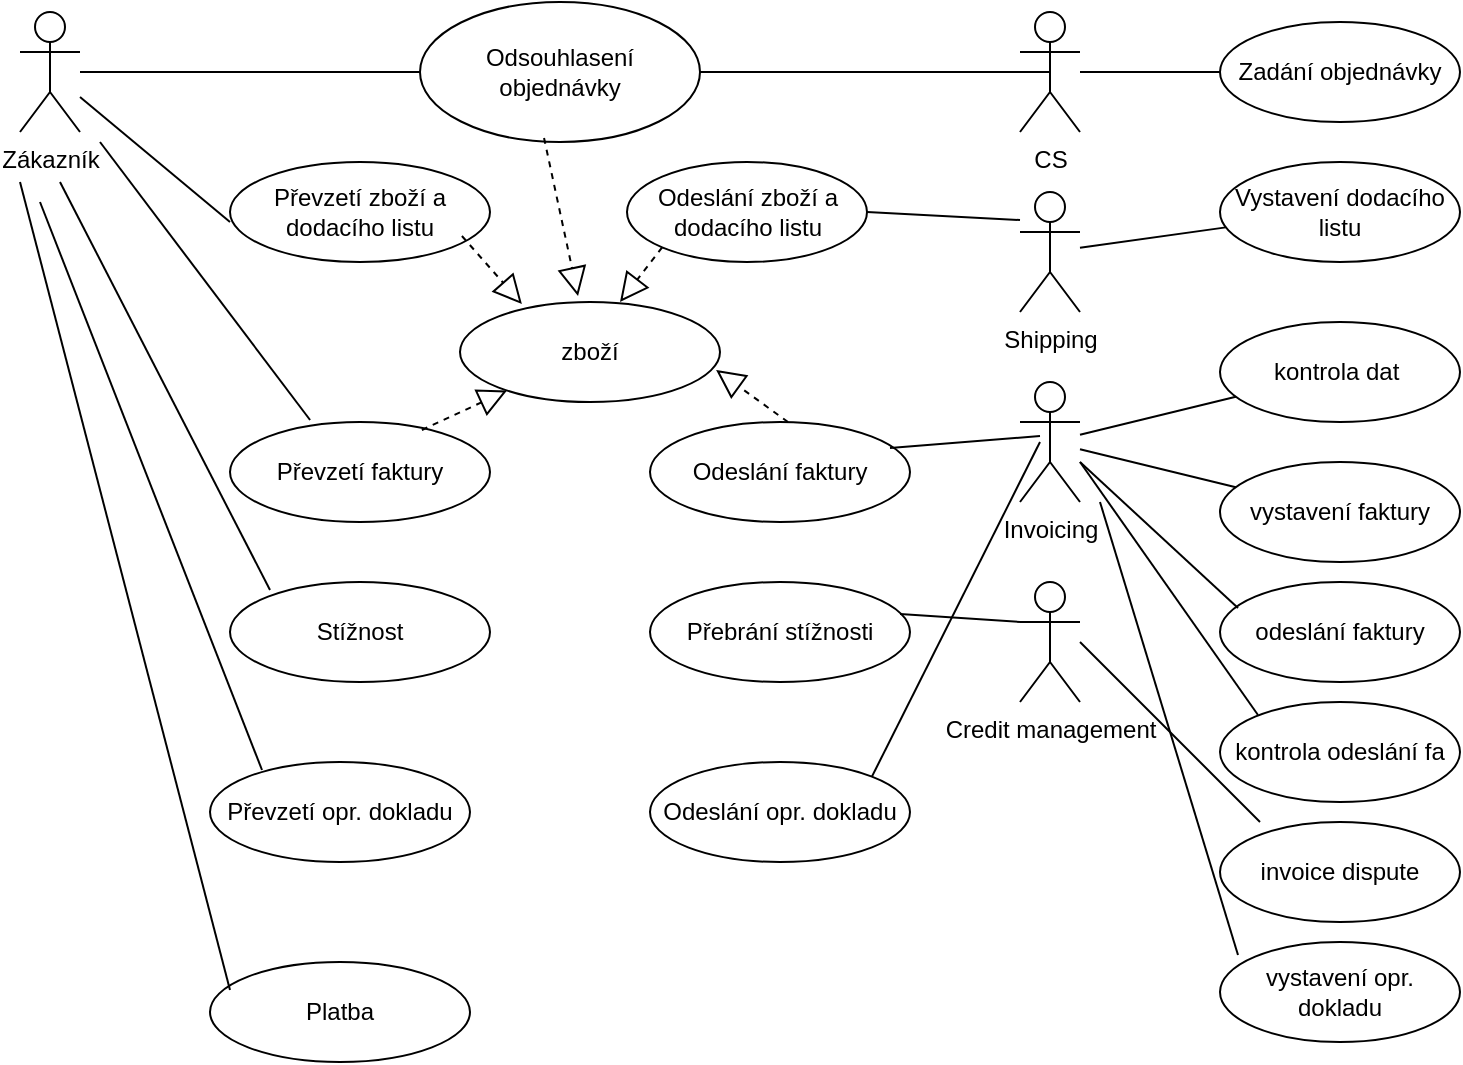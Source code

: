 <mxfile version="25.0.1">
  <diagram name="Stránka-1" id="jqo67n_8dntIajlroJTV">
    <mxGraphModel dx="880" dy="434" grid="1" gridSize="10" guides="1" tooltips="1" connect="1" arrows="1" fold="1" page="1" pageScale="1" pageWidth="827" pageHeight="1169" math="0" shadow="0">
      <root>
        <mxCell id="0" />
        <mxCell id="1" parent="0" />
        <mxCell id="_SmTZkAmCU5QlVaPjLsI-5" value="" style="edgeStyle=orthogonalEdgeStyle;rounded=0;orthogonalLoop=1;jettySize=auto;html=1;endArrow=none;endFill=0;" edge="1" parent="1" source="_SmTZkAmCU5QlVaPjLsI-1" target="_SmTZkAmCU5QlVaPjLsI-3">
          <mxGeometry relative="1" as="geometry" />
        </mxCell>
        <object label="Zákazník" Zákazník="" id="_SmTZkAmCU5QlVaPjLsI-1">
          <mxCell style="shape=umlActor;verticalLabelPosition=bottom;verticalAlign=top;html=1;" vertex="1" parent="1">
            <mxGeometry x="50" y="85" width="30" height="60" as="geometry" />
          </mxCell>
        </object>
        <mxCell id="_SmTZkAmCU5QlVaPjLsI-3" value="Odsouhlasení objednávky" style="ellipse;whiteSpace=wrap;html=1;" vertex="1" parent="1">
          <mxGeometry x="250" y="80" width="140" height="70" as="geometry" />
        </mxCell>
        <mxCell id="_SmTZkAmCU5QlVaPjLsI-6" style="edgeStyle=orthogonalEdgeStyle;rounded=0;orthogonalLoop=1;jettySize=auto;html=1;exitX=0.5;exitY=0.5;exitDx=0;exitDy=0;exitPerimeter=0;entryX=1;entryY=0.5;entryDx=0;entryDy=0;endArrow=none;endFill=0;" edge="1" parent="1" source="_SmTZkAmCU5QlVaPjLsI-4" target="_SmTZkAmCU5QlVaPjLsI-3">
          <mxGeometry relative="1" as="geometry" />
        </mxCell>
        <mxCell id="_SmTZkAmCU5QlVaPjLsI-4" value="CS" style="shape=umlActor;verticalLabelPosition=bottom;verticalAlign=top;html=1;" vertex="1" parent="1">
          <mxGeometry x="550" y="85" width="30" height="60" as="geometry" />
        </mxCell>
        <mxCell id="_SmTZkAmCU5QlVaPjLsI-7" value="Převzetí zboží a dodacího listu" style="ellipse;whiteSpace=wrap;html=1;" vertex="1" parent="1">
          <mxGeometry x="155" y="160" width="130" height="50" as="geometry" />
        </mxCell>
        <mxCell id="_SmTZkAmCU5QlVaPjLsI-8" value="Odeslání zboží a dodacího listu" style="ellipse;whiteSpace=wrap;html=1;" vertex="1" parent="1">
          <mxGeometry x="353.5" y="160" width="120" height="50" as="geometry" />
        </mxCell>
        <mxCell id="_SmTZkAmCU5QlVaPjLsI-9" value="zboží" style="ellipse;whiteSpace=wrap;html=1;" vertex="1" parent="1">
          <mxGeometry x="270" y="230" width="130" height="50" as="geometry" />
        </mxCell>
        <mxCell id="_SmTZkAmCU5QlVaPjLsI-10" value="Převzetí faktury" style="ellipse;whiteSpace=wrap;html=1;" vertex="1" parent="1">
          <mxGeometry x="155" y="290" width="130" height="50" as="geometry" />
        </mxCell>
        <mxCell id="_SmTZkAmCU5QlVaPjLsI-11" value="Odeslání faktury" style="ellipse;whiteSpace=wrap;html=1;" vertex="1" parent="1">
          <mxGeometry x="365" y="290" width="130" height="50" as="geometry" />
        </mxCell>
        <mxCell id="_SmTZkAmCU5QlVaPjLsI-12" value="Platba" style="ellipse;whiteSpace=wrap;html=1;" vertex="1" parent="1">
          <mxGeometry x="145" y="560" width="130" height="50" as="geometry" />
        </mxCell>
        <mxCell id="_SmTZkAmCU5QlVaPjLsI-13" value="Stížnost&lt;span style=&quot;color: rgba(0, 0, 0, 0); font-family: monospace; font-size: 0px; text-align: start; text-wrap-mode: nowrap;&quot;&gt;%3CmxGraphModel%3E%3Croot%3E%3CmxCell%20id%3D%220%22%2F%3E%3CmxCell%20id%3D%221%22%20parent%3D%220%22%2F%3E%3CmxCell%20id%3D%222%22%20value%3D%22P%C5%99evzet%C3%AD%20faktury%22%20style%3D%22ellipse%3BwhiteSpace%3Dwrap%3Bhtml%3D1%3B%22%20vertex%3D%221%22%20parent%3D%221%22%3E%3CmxGeometry%20x%3D%22100%22%20y%3D%22290%22%20width%3D%22130%22%20height%3D%2250%22%20as%3D%22geometry%22%2F%3E%3C%2FmxCell%3E%3C%2Froot%3E%3C%2FmxGraphModel%3E&lt;/span&gt;" style="ellipse;whiteSpace=wrap;html=1;" vertex="1" parent="1">
          <mxGeometry x="155" y="370" width="130" height="50" as="geometry" />
        </mxCell>
        <mxCell id="_SmTZkAmCU5QlVaPjLsI-14" value="Přebrání stížnosti" style="ellipse;whiteSpace=wrap;html=1;" vertex="1" parent="1">
          <mxGeometry x="365" y="370" width="130" height="50" as="geometry" />
        </mxCell>
        <mxCell id="_SmTZkAmCU5QlVaPjLsI-15" value="Odeslání opr. dokladu" style="ellipse;whiteSpace=wrap;html=1;" vertex="1" parent="1">
          <mxGeometry x="365" y="460" width="130" height="50" as="geometry" />
        </mxCell>
        <mxCell id="_SmTZkAmCU5QlVaPjLsI-16" value="Převzetí opr. dokladu" style="ellipse;whiteSpace=wrap;html=1;" vertex="1" parent="1">
          <mxGeometry x="145" y="460" width="130" height="50" as="geometry" />
        </mxCell>
        <mxCell id="_SmTZkAmCU5QlVaPjLsI-17" value="Shipping" style="shape=umlActor;verticalLabelPosition=bottom;verticalAlign=top;html=1;" vertex="1" parent="1">
          <mxGeometry x="550" y="175" width="30" height="60" as="geometry" />
        </mxCell>
        <mxCell id="_SmTZkAmCU5QlVaPjLsI-24" value="Invoicing" style="shape=umlActor;verticalLabelPosition=bottom;verticalAlign=top;html=1;" vertex="1" parent="1">
          <mxGeometry x="550" y="270" width="30" height="60" as="geometry" />
        </mxCell>
        <mxCell id="_SmTZkAmCU5QlVaPjLsI-26" value="Credit management" style="shape=umlActor;verticalLabelPosition=bottom;verticalAlign=top;html=1;" vertex="1" parent="1">
          <mxGeometry x="550" y="370" width="30" height="60" as="geometry" />
        </mxCell>
        <mxCell id="_SmTZkAmCU5QlVaPjLsI-30" value="" style="rounded=0;orthogonalLoop=1;jettySize=auto;html=1;endArrow=none;endFill=0;" edge="1" parent="1" source="_SmTZkAmCU5QlVaPjLsI-1">
          <mxGeometry relative="1" as="geometry">
            <mxPoint x="100" y="140" as="sourcePoint" />
            <mxPoint x="155" y="190" as="targetPoint" />
          </mxGeometry>
        </mxCell>
        <mxCell id="_SmTZkAmCU5QlVaPjLsI-31" value="" style="rounded=0;orthogonalLoop=1;jettySize=auto;html=1;endArrow=none;endFill=0;entryX=0.308;entryY=-0.02;entryDx=0;entryDy=0;entryPerimeter=0;" edge="1" parent="1" target="_SmTZkAmCU5QlVaPjLsI-10">
          <mxGeometry relative="1" as="geometry">
            <mxPoint x="90" y="150" as="sourcePoint" />
            <mxPoint x="145" y="230" as="targetPoint" />
          </mxGeometry>
        </mxCell>
        <mxCell id="_SmTZkAmCU5QlVaPjLsI-32" value="" style="rounded=0;orthogonalLoop=1;jettySize=auto;html=1;endArrow=none;endFill=0;entryX=0.308;entryY=-0.02;entryDx=0;entryDy=0;entryPerimeter=0;" edge="1" parent="1">
          <mxGeometry relative="1" as="geometry">
            <mxPoint x="70" y="170" as="sourcePoint" />
            <mxPoint x="175" y="374" as="targetPoint" />
          </mxGeometry>
        </mxCell>
        <mxCell id="_SmTZkAmCU5QlVaPjLsI-33" value="" style="rounded=0;orthogonalLoop=1;jettySize=auto;html=1;endArrow=none;endFill=0;entryX=0.2;entryY=0.08;entryDx=0;entryDy=0;entryPerimeter=0;" edge="1" parent="1" target="_SmTZkAmCU5QlVaPjLsI-16">
          <mxGeometry relative="1" as="geometry">
            <mxPoint x="60" y="180" as="sourcePoint" />
            <mxPoint x="165" y="460" as="targetPoint" />
          </mxGeometry>
        </mxCell>
        <mxCell id="_SmTZkAmCU5QlVaPjLsI-34" value="" style="rounded=0;orthogonalLoop=1;jettySize=auto;html=1;endArrow=none;endFill=0;entryX=0.2;entryY=0.08;entryDx=0;entryDy=0;entryPerimeter=0;" edge="1" parent="1">
          <mxGeometry relative="1" as="geometry">
            <mxPoint x="50" y="170" as="sourcePoint" />
            <mxPoint x="155" y="574" as="targetPoint" />
          </mxGeometry>
        </mxCell>
        <mxCell id="_SmTZkAmCU5QlVaPjLsI-35" value="" style="rounded=0;orthogonalLoop=1;jettySize=auto;html=1;endArrow=none;endFill=0;exitX=0.067;exitY=0.867;exitDx=0;exitDy=0;exitPerimeter=0;entryX=1;entryY=0.5;entryDx=0;entryDy=0;" edge="1" parent="1" target="_SmTZkAmCU5QlVaPjLsI-8">
          <mxGeometry relative="1" as="geometry">
            <mxPoint x="550" y="189.02" as="sourcePoint" />
            <mxPoint x="466.03" y="230" as="targetPoint" />
          </mxGeometry>
        </mxCell>
        <mxCell id="_SmTZkAmCU5QlVaPjLsI-36" value="" style="rounded=0;orthogonalLoop=1;jettySize=auto;html=1;endArrow=none;endFill=0;exitX=0.067;exitY=0.867;exitDx=0;exitDy=0;exitPerimeter=0;entryX=1;entryY=0.5;entryDx=0;entryDy=0;" edge="1" parent="1">
          <mxGeometry relative="1" as="geometry">
            <mxPoint x="560" y="297.01" as="sourcePoint" />
            <mxPoint x="485" y="302.99" as="targetPoint" />
          </mxGeometry>
        </mxCell>
        <mxCell id="_SmTZkAmCU5QlVaPjLsI-37" value="" style="rounded=0;orthogonalLoop=1;jettySize=auto;html=1;endArrow=none;endFill=0;entryX=1;entryY=0.5;entryDx=0;entryDy=0;exitX=0;exitY=0.333;exitDx=0;exitDy=0;exitPerimeter=0;" edge="1" parent="1" source="_SmTZkAmCU5QlVaPjLsI-26">
          <mxGeometry relative="1" as="geometry">
            <mxPoint x="540" y="380" as="sourcePoint" />
            <mxPoint x="490" y="385.98" as="targetPoint" />
          </mxGeometry>
        </mxCell>
        <mxCell id="_SmTZkAmCU5QlVaPjLsI-38" value="" style="rounded=0;orthogonalLoop=1;jettySize=auto;html=1;endArrow=none;endFill=0;entryX=1;entryY=0;entryDx=0;entryDy=0;" edge="1" parent="1" target="_SmTZkAmCU5QlVaPjLsI-15">
          <mxGeometry relative="1" as="geometry">
            <mxPoint x="560" y="300" as="sourcePoint" />
            <mxPoint x="485" y="317.99" as="targetPoint" />
          </mxGeometry>
        </mxCell>
        <mxCell id="_SmTZkAmCU5QlVaPjLsI-40" value="" style="endArrow=block;dashed=1;endFill=0;endSize=12;html=1;rounded=0;entryX=0.985;entryY=0.68;entryDx=0;entryDy=0;entryPerimeter=0;" edge="1" parent="1" target="_SmTZkAmCU5QlVaPjLsI-9">
          <mxGeometry width="160" relative="1" as="geometry">
            <mxPoint x="434" y="290" as="sourcePoint" />
            <mxPoint x="414" y="250" as="targetPoint" />
          </mxGeometry>
        </mxCell>
        <mxCell id="_SmTZkAmCU5QlVaPjLsI-41" value="" style="endArrow=block;dashed=1;endFill=0;endSize=12;html=1;rounded=0;exitX=0.738;exitY=0.08;exitDx=0;exitDy=0;exitPerimeter=0;" edge="1" parent="1" source="_SmTZkAmCU5QlVaPjLsI-10" target="_SmTZkAmCU5QlVaPjLsI-9">
          <mxGeometry width="160" relative="1" as="geometry">
            <mxPoint x="455.5" y="256" as="sourcePoint" />
            <mxPoint x="404.5" y="230" as="targetPoint" />
          </mxGeometry>
        </mxCell>
        <mxCell id="_SmTZkAmCU5QlVaPjLsI-43" value="" style="endArrow=block;dashed=1;endFill=0;endSize=12;html=1;rounded=0;exitX=0.892;exitY=0.74;exitDx=0;exitDy=0;exitPerimeter=0;entryX=0.238;entryY=0.02;entryDx=0;entryDy=0;entryPerimeter=0;" edge="1" parent="1" source="_SmTZkAmCU5QlVaPjLsI-7" target="_SmTZkAmCU5QlVaPjLsI-9">
          <mxGeometry width="160" relative="1" as="geometry">
            <mxPoint x="285" y="190" as="sourcePoint" />
            <mxPoint x="328" y="170" as="targetPoint" />
          </mxGeometry>
        </mxCell>
        <mxCell id="_SmTZkAmCU5QlVaPjLsI-44" value="" style="endArrow=block;dashed=1;endFill=0;endSize=12;html=1;rounded=0;exitX=0;exitY=1;exitDx=0;exitDy=0;" edge="1" parent="1" source="_SmTZkAmCU5QlVaPjLsI-8">
          <mxGeometry width="160" relative="1" as="geometry">
            <mxPoint x="295" y="200" as="sourcePoint" />
            <mxPoint x="350" y="230" as="targetPoint" />
          </mxGeometry>
        </mxCell>
        <mxCell id="_SmTZkAmCU5QlVaPjLsI-47" value="" style="endArrow=block;dashed=1;endFill=0;endSize=12;html=1;rounded=0;entryX=0.454;entryY=-0.06;entryDx=0;entryDy=0;entryPerimeter=0;exitX=0.443;exitY=0.971;exitDx=0;exitDy=0;exitPerimeter=0;" edge="1" parent="1" source="_SmTZkAmCU5QlVaPjLsI-3" target="_SmTZkAmCU5QlVaPjLsI-9">
          <mxGeometry width="160" relative="1" as="geometry">
            <mxPoint x="311" y="160" as="sourcePoint" />
            <mxPoint x="311" y="241" as="targetPoint" />
          </mxGeometry>
        </mxCell>
        <mxCell id="_SmTZkAmCU5QlVaPjLsI-56" value="" style="edgeStyle=orthogonalEdgeStyle;rounded=0;orthogonalLoop=1;jettySize=auto;html=1;endArrow=none;endFill=0;" edge="1" parent="1" source="_SmTZkAmCU5QlVaPjLsI-48" target="_SmTZkAmCU5QlVaPjLsI-4">
          <mxGeometry relative="1" as="geometry" />
        </mxCell>
        <mxCell id="_SmTZkAmCU5QlVaPjLsI-48" value="Zadání objednávky" style="ellipse;whiteSpace=wrap;html=1;" vertex="1" parent="1">
          <mxGeometry x="650" y="90" width="120" height="50" as="geometry" />
        </mxCell>
        <mxCell id="_SmTZkAmCU5QlVaPjLsI-57" value="" style="rounded=0;orthogonalLoop=1;jettySize=auto;html=1;endArrow=none;endFill=0;" edge="1" parent="1" source="_SmTZkAmCU5QlVaPjLsI-49" target="_SmTZkAmCU5QlVaPjLsI-17">
          <mxGeometry relative="1" as="geometry" />
        </mxCell>
        <mxCell id="_SmTZkAmCU5QlVaPjLsI-49" value="Vystavení dodacího listu" style="ellipse;whiteSpace=wrap;html=1;" vertex="1" parent="1">
          <mxGeometry x="650" y="160" width="120" height="50" as="geometry" />
        </mxCell>
        <mxCell id="_SmTZkAmCU5QlVaPjLsI-58" value="" style="rounded=0;orthogonalLoop=1;jettySize=auto;html=1;endArrow=none;endFill=0;" edge="1" parent="1" source="_SmTZkAmCU5QlVaPjLsI-50" target="_SmTZkAmCU5QlVaPjLsI-24">
          <mxGeometry relative="1" as="geometry" />
        </mxCell>
        <mxCell id="_SmTZkAmCU5QlVaPjLsI-50" value="kontrola dat&amp;nbsp;" style="ellipse;whiteSpace=wrap;html=1;" vertex="1" parent="1">
          <mxGeometry x="650" y="240" width="120" height="50" as="geometry" />
        </mxCell>
        <mxCell id="_SmTZkAmCU5QlVaPjLsI-59" value="" style="rounded=0;orthogonalLoop=1;jettySize=auto;html=1;endArrow=none;endFill=0;" edge="1" parent="1" source="_SmTZkAmCU5QlVaPjLsI-51" target="_SmTZkAmCU5QlVaPjLsI-24">
          <mxGeometry relative="1" as="geometry" />
        </mxCell>
        <mxCell id="_SmTZkAmCU5QlVaPjLsI-51" value="vystavení faktury" style="ellipse;whiteSpace=wrap;html=1;" vertex="1" parent="1">
          <mxGeometry x="650" y="310" width="120" height="50" as="geometry" />
        </mxCell>
        <mxCell id="_SmTZkAmCU5QlVaPjLsI-52" value="odeslání faktury" style="ellipse;whiteSpace=wrap;html=1;" vertex="1" parent="1">
          <mxGeometry x="650" y="370" width="120" height="50" as="geometry" />
        </mxCell>
        <mxCell id="_SmTZkAmCU5QlVaPjLsI-63" value="" style="rounded=0;orthogonalLoop=1;jettySize=auto;html=1;endArrow=none;endFill=0;" edge="1" parent="1">
          <mxGeometry relative="1" as="geometry">
            <mxPoint x="670" y="490" as="sourcePoint" />
            <mxPoint x="580" y="400" as="targetPoint" />
          </mxGeometry>
        </mxCell>
        <mxCell id="_SmTZkAmCU5QlVaPjLsI-53" value="invoice dispute" style="ellipse;whiteSpace=wrap;html=1;" vertex="1" parent="1">
          <mxGeometry x="650" y="490" width="120" height="50" as="geometry" />
        </mxCell>
        <mxCell id="_SmTZkAmCU5QlVaPjLsI-54" value="vystavení opr. dokladu" style="ellipse;whiteSpace=wrap;html=1;" vertex="1" parent="1">
          <mxGeometry x="650" y="550" width="120" height="50" as="geometry" />
        </mxCell>
        <mxCell id="_SmTZkAmCU5QlVaPjLsI-55" value="kontrola odeslání fa" style="ellipse;whiteSpace=wrap;html=1;" vertex="1" parent="1">
          <mxGeometry x="650" y="430" width="120" height="50" as="geometry" />
        </mxCell>
        <mxCell id="_SmTZkAmCU5QlVaPjLsI-60" value="" style="rounded=0;orthogonalLoop=1;jettySize=auto;html=1;endArrow=none;endFill=0;exitX=0.075;exitY=0.26;exitDx=0;exitDy=0;exitPerimeter=0;" edge="1" parent="1" source="_SmTZkAmCU5QlVaPjLsI-52">
          <mxGeometry relative="1" as="geometry">
            <mxPoint x="668" y="333" as="sourcePoint" />
            <mxPoint x="580" y="310" as="targetPoint" />
          </mxGeometry>
        </mxCell>
        <mxCell id="_SmTZkAmCU5QlVaPjLsI-61" value="" style="rounded=0;orthogonalLoop=1;jettySize=auto;html=1;endArrow=none;endFill=0;exitX=0.075;exitY=0.26;exitDx=0;exitDy=0;exitPerimeter=0;" edge="1" parent="1">
          <mxGeometry relative="1" as="geometry">
            <mxPoint x="669" y="436.5" as="sourcePoint" />
            <mxPoint x="580" y="310" as="targetPoint" />
          </mxGeometry>
        </mxCell>
        <mxCell id="_SmTZkAmCU5QlVaPjLsI-64" value="" style="rounded=0;orthogonalLoop=1;jettySize=auto;html=1;endArrow=none;endFill=0;exitX=0.075;exitY=0.26;exitDx=0;exitDy=0;exitPerimeter=0;" edge="1" parent="1">
          <mxGeometry relative="1" as="geometry">
            <mxPoint x="659" y="556.5" as="sourcePoint" />
            <mxPoint x="590" y="330" as="targetPoint" />
          </mxGeometry>
        </mxCell>
      </root>
    </mxGraphModel>
  </diagram>
</mxfile>
